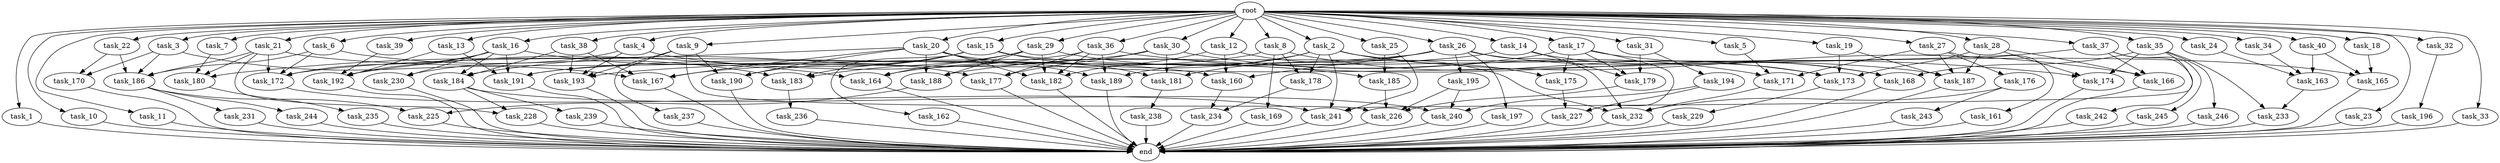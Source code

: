 digraph G {
  root [size="0.000000"];
  task_1 [size="1024.000000"];
  task_2 [size="1024.000000"];
  task_3 [size="1024.000000"];
  task_4 [size="1024.000000"];
  task_5 [size="1024.000000"];
  task_6 [size="1024.000000"];
  task_7 [size="1024.000000"];
  task_8 [size="1024.000000"];
  task_9 [size="1024.000000"];
  task_10 [size="1024.000000"];
  task_11 [size="1024.000000"];
  task_12 [size="1024.000000"];
  task_13 [size="1024.000000"];
  task_14 [size="1024.000000"];
  task_15 [size="1024.000000"];
  task_16 [size="1024.000000"];
  task_17 [size="1024.000000"];
  task_18 [size="1024.000000"];
  task_19 [size="1024.000000"];
  task_20 [size="1024.000000"];
  task_21 [size="1024.000000"];
  task_22 [size="1024.000000"];
  task_23 [size="1024.000000"];
  task_24 [size="1024.000000"];
  task_25 [size="1024.000000"];
  task_26 [size="1024.000000"];
  task_27 [size="1024.000000"];
  task_28 [size="1024.000000"];
  task_29 [size="1024.000000"];
  task_30 [size="1024.000000"];
  task_31 [size="1024.000000"];
  task_32 [size="1024.000000"];
  task_33 [size="1024.000000"];
  task_34 [size="1024.000000"];
  task_35 [size="1024.000000"];
  task_36 [size="1024.000000"];
  task_37 [size="1024.000000"];
  task_38 [size="1024.000000"];
  task_39 [size="1024.000000"];
  task_40 [size="1024.000000"];
  task_160 [size="876173328384.000000"];
  task_161 [size="34359738368.000000"];
  task_162 [size="137438953472.000000"];
  task_163 [size="944892805120.000000"];
  task_164 [size="1185410973696.000000"];
  task_165 [size="1425929142272.000000"];
  task_166 [size="1176821039104.000000"];
  task_167 [size="1288490188800.000000"];
  task_168 [size="1030792151040.000000"];
  task_169 [size="77309411328.000000"];
  task_170 [size="1116691496960.000000"];
  task_171 [size="661424963584.000000"];
  task_172 [size="1090921693184.000000"];
  task_173 [size="1262720385024.000000"];
  task_174 [size="1486058684416.000000"];
  task_175 [size="687194767360.000000"];
  task_176 [size="34359738368.000000"];
  task_177 [size="1013612281856.000000"];
  task_178 [size="627065225216.000000"];
  task_179 [size="1047972020224.000000"];
  task_180 [size="867583393792.000000"];
  task_181 [size="249108103168.000000"];
  task_182 [size="1228360646656.000000"];
  task_183 [size="979252543488.000000"];
  task_184 [size="712964571136.000000"];
  task_185 [size="970662608896.000000"];
  task_186 [size="1958505086976.000000"];
  task_187 [size="1142461300736.000000"];
  task_188 [size="867583393792.000000"];
  task_189 [size="936302870528.000000"];
  task_190 [size="481036337152.000000"];
  task_191 [size="927712935936.000000"];
  task_192 [size="927712935936.000000"];
  task_193 [size="1391569403904.000000"];
  task_194 [size="695784701952.000000"];
  task_195 [size="34359738368.000000"];
  task_196 [size="309237645312.000000"];
  task_197 [size="34359738368.000000"];
  task_225 [size="584115552256.000000"];
  task_226 [size="798863917056.000000"];
  task_227 [size="979252543488.000000"];
  task_228 [size="635655159808.000000"];
  task_229 [size="77309411328.000000"];
  task_230 [size="1073741824000.000000"];
  task_231 [size="34359738368.000000"];
  task_232 [size="704374636544.000000"];
  task_233 [size="1279900254208.000000"];
  task_234 [size="773094113280.000000"];
  task_235 [size="137438953472.000000"];
  task_236 [size="137438953472.000000"];
  task_237 [size="34359738368.000000"];
  task_238 [size="137438953472.000000"];
  task_239 [size="214748364800.000000"];
  task_240 [size="1185410973696.000000"];
  task_241 [size="2508260900864.000000"];
  task_242 [size="77309411328.000000"];
  task_243 [size="214748364800.000000"];
  task_244 [size="34359738368.000000"];
  task_245 [size="77309411328.000000"];
  task_246 [size="858993459200.000000"];
  end [size="0.000000"];

  root -> task_1 [size="1.000000"];
  root -> task_2 [size="1.000000"];
  root -> task_3 [size="1.000000"];
  root -> task_4 [size="1.000000"];
  root -> task_5 [size="1.000000"];
  root -> task_6 [size="1.000000"];
  root -> task_7 [size="1.000000"];
  root -> task_8 [size="1.000000"];
  root -> task_9 [size="1.000000"];
  root -> task_10 [size="1.000000"];
  root -> task_11 [size="1.000000"];
  root -> task_12 [size="1.000000"];
  root -> task_13 [size="1.000000"];
  root -> task_14 [size="1.000000"];
  root -> task_15 [size="1.000000"];
  root -> task_16 [size="1.000000"];
  root -> task_17 [size="1.000000"];
  root -> task_18 [size="1.000000"];
  root -> task_19 [size="1.000000"];
  root -> task_20 [size="1.000000"];
  root -> task_21 [size="1.000000"];
  root -> task_22 [size="1.000000"];
  root -> task_23 [size="1.000000"];
  root -> task_24 [size="1.000000"];
  root -> task_25 [size="1.000000"];
  root -> task_26 [size="1.000000"];
  root -> task_27 [size="1.000000"];
  root -> task_28 [size="1.000000"];
  root -> task_29 [size="1.000000"];
  root -> task_30 [size="1.000000"];
  root -> task_31 [size="1.000000"];
  root -> task_32 [size="1.000000"];
  root -> task_33 [size="1.000000"];
  root -> task_34 [size="1.000000"];
  root -> task_35 [size="1.000000"];
  root -> task_36 [size="1.000000"];
  root -> task_37 [size="1.000000"];
  root -> task_38 [size="1.000000"];
  root -> task_39 [size="1.000000"];
  root -> task_40 [size="1.000000"];
  task_1 -> end [size="1.000000"];
  task_2 -> task_164 [size="536870912.000000"];
  task_2 -> task_166 [size="536870912.000000"];
  task_2 -> task_175 [size="536870912.000000"];
  task_2 -> task_178 [size="536870912.000000"];
  task_2 -> task_189 [size="536870912.000000"];
  task_2 -> task_241 [size="536870912.000000"];
  task_3 -> task_167 [size="411041792.000000"];
  task_3 -> task_170 [size="411041792.000000"];
  task_3 -> task_186 [size="411041792.000000"];
  task_4 -> task_177 [size="838860800.000000"];
  task_4 -> task_193 [size="838860800.000000"];
  task_4 -> task_230 [size="838860800.000000"];
  task_5 -> task_171 [size="536870912.000000"];
  task_6 -> task_172 [size="411041792.000000"];
  task_6 -> task_183 [size="411041792.000000"];
  task_6 -> task_186 [size="411041792.000000"];
  task_7 -> task_180 [size="134217728.000000"];
  task_8 -> task_169 [size="75497472.000000"];
  task_8 -> task_173 [size="75497472.000000"];
  task_8 -> task_178 [size="75497472.000000"];
  task_8 -> task_191 [size="75497472.000000"];
  task_9 -> task_190 [size="33554432.000000"];
  task_9 -> task_193 [size="33554432.000000"];
  task_9 -> task_226 [size="33554432.000000"];
  task_9 -> task_237 [size="33554432.000000"];
  task_10 -> end [size="1.000000"];
  task_11 -> end [size="1.000000"];
  task_12 -> task_160 [size="411041792.000000"];
  task_12 -> task_182 [size="411041792.000000"];
  task_12 -> task_232 [size="411041792.000000"];
  task_13 -> task_191 [size="411041792.000000"];
  task_13 -> task_192 [size="411041792.000000"];
  task_14 -> task_173 [size="209715200.000000"];
  task_14 -> task_179 [size="209715200.000000"];
  task_14 -> task_191 [size="209715200.000000"];
  task_15 -> task_162 [size="134217728.000000"];
  task_15 -> task_167 [size="134217728.000000"];
  task_15 -> task_181 [size="134217728.000000"];
  task_15 -> task_183 [size="134217728.000000"];
  task_15 -> task_187 [size="134217728.000000"];
  task_15 -> task_190 [size="134217728.000000"];
  task_16 -> task_164 [size="209715200.000000"];
  task_16 -> task_172 [size="209715200.000000"];
  task_16 -> task_184 [size="209715200.000000"];
  task_16 -> task_191 [size="209715200.000000"];
  task_16 -> task_192 [size="209715200.000000"];
  task_16 -> task_230 [size="209715200.000000"];
  task_17 -> task_168 [size="134217728.000000"];
  task_17 -> task_175 [size="134217728.000000"];
  task_17 -> task_179 [size="134217728.000000"];
  task_17 -> task_188 [size="134217728.000000"];
  task_17 -> task_227 [size="134217728.000000"];
  task_18 -> task_165 [size="679477248.000000"];
  task_19 -> task_173 [size="411041792.000000"];
  task_19 -> task_187 [size="411041792.000000"];
  task_20 -> task_165 [size="301989888.000000"];
  task_20 -> task_167 [size="301989888.000000"];
  task_20 -> task_180 [size="301989888.000000"];
  task_20 -> task_182 [size="301989888.000000"];
  task_20 -> task_188 [size="301989888.000000"];
  task_20 -> task_189 [size="301989888.000000"];
  task_20 -> task_190 [size="301989888.000000"];
  task_21 -> task_160 [size="411041792.000000"];
  task_21 -> task_172 [size="411041792.000000"];
  task_21 -> task_180 [size="411041792.000000"];
  task_21 -> task_186 [size="411041792.000000"];
  task_21 -> task_228 [size="411041792.000000"];
  task_22 -> task_170 [size="679477248.000000"];
  task_22 -> task_186 [size="679477248.000000"];
  task_23 -> end [size="1.000000"];
  task_24 -> task_163 [size="209715200.000000"];
  task_25 -> task_185 [size="536870912.000000"];
  task_25 -> task_241 [size="536870912.000000"];
  task_26 -> task_160 [size="33554432.000000"];
  task_26 -> task_168 [size="33554432.000000"];
  task_26 -> task_172 [size="33554432.000000"];
  task_26 -> task_181 [size="33554432.000000"];
  task_26 -> task_195 [size="33554432.000000"];
  task_26 -> task_197 [size="33554432.000000"];
  task_26 -> task_232 [size="33554432.000000"];
  task_27 -> task_161 [size="33554432.000000"];
  task_27 -> task_171 [size="33554432.000000"];
  task_27 -> task_176 [size="33554432.000000"];
  task_27 -> task_187 [size="33554432.000000"];
  task_28 -> task_166 [size="536870912.000000"];
  task_28 -> task_173 [size="536870912.000000"];
  task_28 -> task_174 [size="536870912.000000"];
  task_28 -> task_187 [size="536870912.000000"];
  task_29 -> task_164 [size="411041792.000000"];
  task_29 -> task_182 [size="411041792.000000"];
  task_29 -> task_183 [size="411041792.000000"];
  task_29 -> task_185 [size="411041792.000000"];
  task_29 -> task_188 [size="411041792.000000"];
  task_30 -> task_171 [size="75497472.000000"];
  task_30 -> task_177 [size="75497472.000000"];
  task_30 -> task_181 [size="75497472.000000"];
  task_30 -> task_184 [size="75497472.000000"];
  task_31 -> task_179 [size="679477248.000000"];
  task_31 -> task_194 [size="679477248.000000"];
  task_32 -> task_196 [size="301989888.000000"];
  task_33 -> end [size="1.000000"];
  task_34 -> task_163 [size="301989888.000000"];
  task_35 -> task_168 [size="838860800.000000"];
  task_35 -> task_174 [size="838860800.000000"];
  task_35 -> task_233 [size="838860800.000000"];
  task_35 -> task_241 [size="838860800.000000"];
  task_35 -> task_246 [size="838860800.000000"];
  task_36 -> task_174 [size="75497472.000000"];
  task_36 -> task_177 [size="75497472.000000"];
  task_36 -> task_182 [size="75497472.000000"];
  task_36 -> task_189 [size="75497472.000000"];
  task_36 -> task_192 [size="75497472.000000"];
  task_37 -> task_166 [size="75497472.000000"];
  task_37 -> task_193 [size="75497472.000000"];
  task_37 -> task_242 [size="75497472.000000"];
  task_37 -> task_245 [size="75497472.000000"];
  task_38 -> task_167 [size="411041792.000000"];
  task_38 -> task_184 [size="411041792.000000"];
  task_38 -> task_193 [size="411041792.000000"];
  task_39 -> task_192 [size="209715200.000000"];
  task_40 -> task_163 [size="411041792.000000"];
  task_40 -> task_165 [size="411041792.000000"];
  task_160 -> task_234 [size="75497472.000000"];
  task_161 -> end [size="1.000000"];
  task_162 -> end [size="1.000000"];
  task_163 -> task_233 [size="411041792.000000"];
  task_164 -> end [size="1.000000"];
  task_165 -> end [size="1.000000"];
  task_166 -> end [size="1.000000"];
  task_167 -> end [size="1.000000"];
  task_168 -> end [size="1.000000"];
  task_169 -> end [size="1.000000"];
  task_170 -> end [size="1.000000"];
  task_171 -> task_232 [size="33554432.000000"];
  task_172 -> task_241 [size="536870912.000000"];
  task_173 -> task_229 [size="75497472.000000"];
  task_174 -> end [size="1.000000"];
  task_175 -> task_227 [size="411041792.000000"];
  task_176 -> task_232 [size="209715200.000000"];
  task_176 -> task_243 [size="209715200.000000"];
  task_177 -> end [size="1.000000"];
  task_178 -> task_234 [size="679477248.000000"];
  task_179 -> task_226 [size="75497472.000000"];
  task_180 -> task_235 [size="134217728.000000"];
  task_181 -> task_238 [size="134217728.000000"];
  task_182 -> end [size="1.000000"];
  task_183 -> task_236 [size="134217728.000000"];
  task_184 -> task_228 [size="209715200.000000"];
  task_184 -> task_239 [size="209715200.000000"];
  task_184 -> task_240 [size="209715200.000000"];
  task_185 -> task_226 [size="134217728.000000"];
  task_186 -> task_225 [size="33554432.000000"];
  task_186 -> task_231 [size="33554432.000000"];
  task_186 -> task_244 [size="33554432.000000"];
  task_187 -> end [size="1.000000"];
  task_188 -> task_225 [size="536870912.000000"];
  task_189 -> end [size="1.000000"];
  task_190 -> end [size="1.000000"];
  task_191 -> end [size="1.000000"];
  task_192 -> end [size="1.000000"];
  task_193 -> end [size="1.000000"];
  task_194 -> task_227 [size="411041792.000000"];
  task_194 -> task_240 [size="411041792.000000"];
  task_195 -> task_226 [size="536870912.000000"];
  task_195 -> task_240 [size="536870912.000000"];
  task_196 -> end [size="1.000000"];
  task_197 -> end [size="1.000000"];
  task_225 -> end [size="1.000000"];
  task_226 -> end [size="1.000000"];
  task_227 -> end [size="1.000000"];
  task_228 -> end [size="1.000000"];
  task_229 -> end [size="1.000000"];
  task_230 -> end [size="1.000000"];
  task_231 -> end [size="1.000000"];
  task_232 -> end [size="1.000000"];
  task_233 -> end [size="1.000000"];
  task_234 -> end [size="1.000000"];
  task_235 -> end [size="1.000000"];
  task_236 -> end [size="1.000000"];
  task_237 -> end [size="1.000000"];
  task_238 -> end [size="1.000000"];
  task_239 -> end [size="1.000000"];
  task_240 -> end [size="1.000000"];
  task_241 -> end [size="1.000000"];
  task_242 -> end [size="1.000000"];
  task_243 -> end [size="1.000000"];
  task_244 -> end [size="1.000000"];
  task_245 -> end [size="1.000000"];
  task_246 -> end [size="1.000000"];
}
